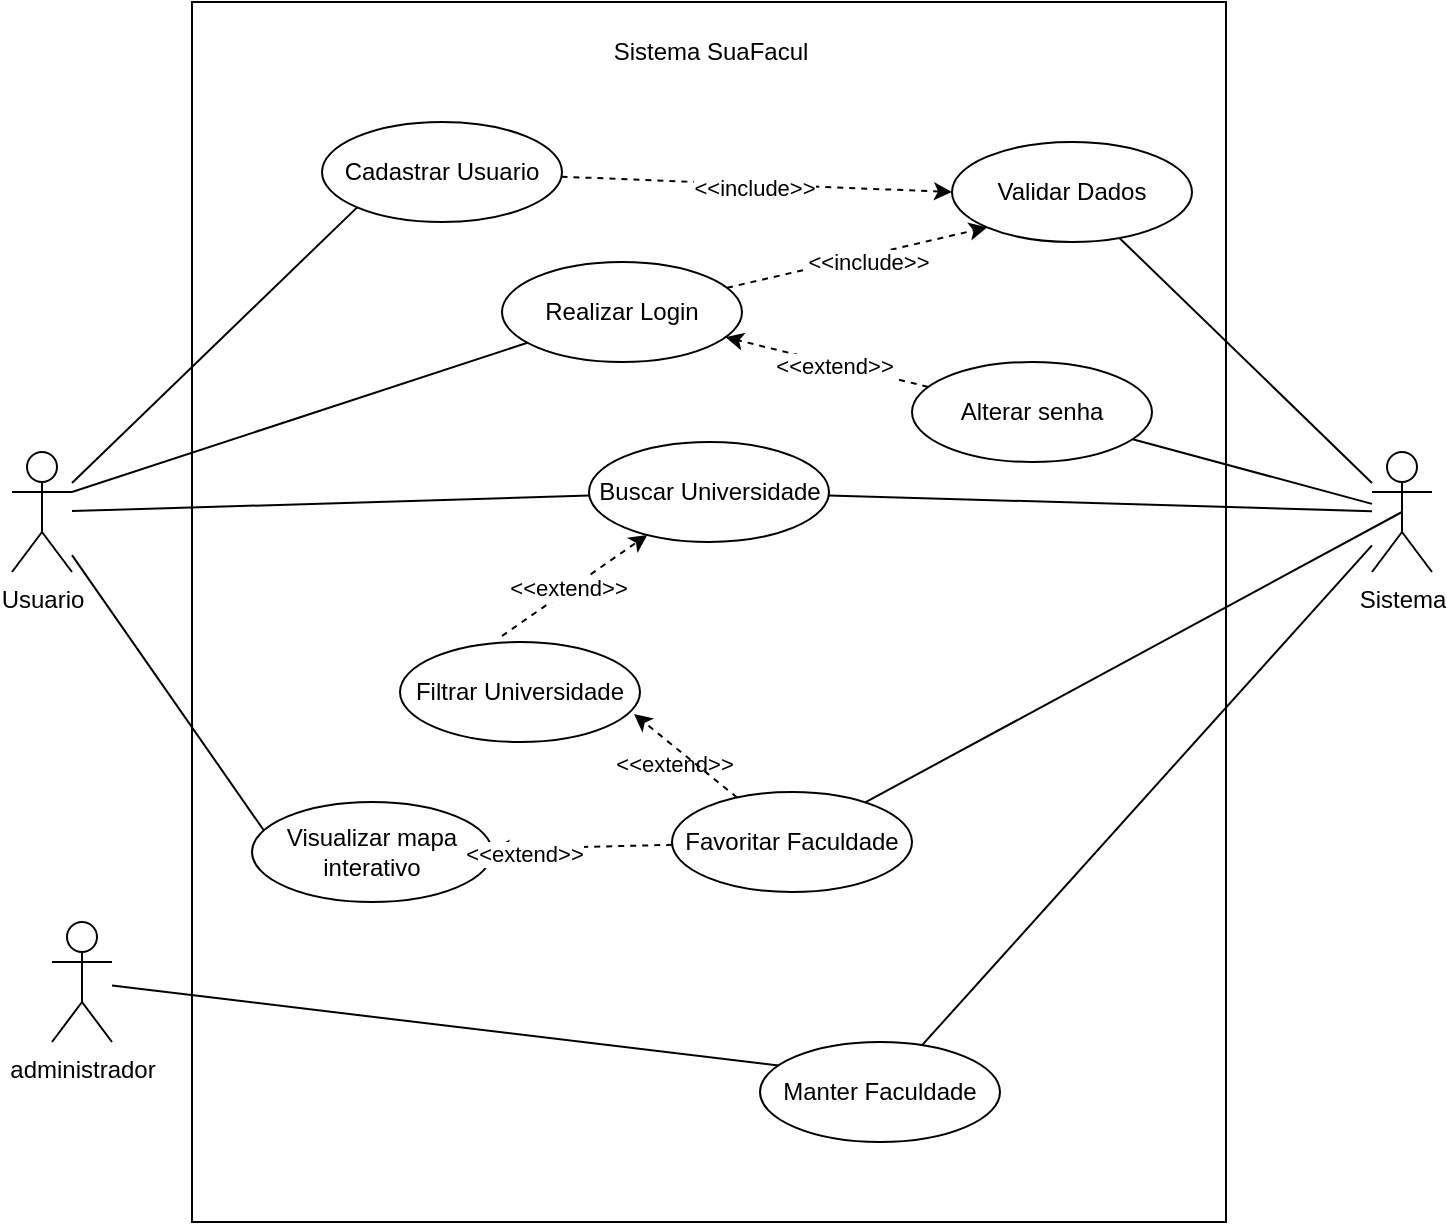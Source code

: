 <mxfile version="24.8.3">
  <diagram name="Página-1" id="t3tmQ_pUmTbTAGNb9ZGU">
    <mxGraphModel dx="1050" dy="565" grid="1" gridSize="10" guides="1" tooltips="1" connect="1" arrows="1" fold="1" page="1" pageScale="1" pageWidth="827" pageHeight="1169" math="0" shadow="0">
      <root>
        <mxCell id="0" />
        <mxCell id="1" parent="0" />
        <mxCell id="MH7_JUJhLbjzGsGCFa3Y-60" value="" style="rounded=0;whiteSpace=wrap;html=1;direction=south;" parent="1" vertex="1">
          <mxGeometry x="130" y="140" width="517" height="610" as="geometry" />
        </mxCell>
        <mxCell id="MH7_JUJhLbjzGsGCFa3Y-10" style="rounded=0;orthogonalLoop=1;jettySize=auto;html=1;entryX=1;entryY=0;entryDx=0;entryDy=0;endArrow=none;endFill=0;" parent="1" source="MH7_JUJhLbjzGsGCFa3Y-1" target="MH7_JUJhLbjzGsGCFa3Y-3" edge="1">
          <mxGeometry relative="1" as="geometry">
            <mxPoint x="155" y="390" as="sourcePoint" />
          </mxGeometry>
        </mxCell>
        <mxCell id="MH7_JUJhLbjzGsGCFa3Y-11" style="rounded=0;orthogonalLoop=1;jettySize=auto;html=1;endArrow=none;endFill=0;exitX=1;exitY=0.333;exitDx=0;exitDy=0;exitPerimeter=0;" parent="1" source="MH7_JUJhLbjzGsGCFa3Y-1" target="MH7_JUJhLbjzGsGCFa3Y-4" edge="1">
          <mxGeometry relative="1" as="geometry">
            <mxPoint x="100" y="400" as="sourcePoint" />
          </mxGeometry>
        </mxCell>
        <mxCell id="MH7_JUJhLbjzGsGCFa3Y-12" style="rounded=0;orthogonalLoop=1;jettySize=auto;html=1;entryX=0.917;entryY=0.6;entryDx=0;entryDy=0;endArrow=none;endFill=0;entryPerimeter=0;" parent="1" source="MH7_JUJhLbjzGsGCFa3Y-1" target="MH7_JUJhLbjzGsGCFa3Y-6" edge="1">
          <mxGeometry relative="1" as="geometry">
            <mxPoint x="140" y="400" as="sourcePoint" />
          </mxGeometry>
        </mxCell>
        <mxCell id="MH7_JUJhLbjzGsGCFa3Y-13" style="rounded=0;orthogonalLoop=1;jettySize=auto;html=1;endArrow=none;endFill=0;" parent="1" source="MH7_JUJhLbjzGsGCFa3Y-1" target="MH7_JUJhLbjzGsGCFa3Y-7" edge="1">
          <mxGeometry relative="1" as="geometry">
            <mxPoint x="90" y="410" as="sourcePoint" />
          </mxGeometry>
        </mxCell>
        <mxCell id="MH7_JUJhLbjzGsGCFa3Y-1" value="Usuario" style="shape=umlActor;verticalLabelPosition=bottom;verticalAlign=top;html=1;outlineConnect=0;" parent="1" vertex="1">
          <mxGeometry x="40" y="365" width="30" height="60" as="geometry" />
        </mxCell>
        <mxCell id="MH7_JUJhLbjzGsGCFa3Y-3" value="Cadastrar Usuario" style="ellipse;whiteSpace=wrap;html=1;direction=west;" parent="1" vertex="1">
          <mxGeometry x="195" y="200" width="120" height="50" as="geometry" />
        </mxCell>
        <mxCell id="MH7_JUJhLbjzGsGCFa3Y-17" style="rounded=0;orthogonalLoop=1;jettySize=auto;html=1;entryX=1;entryY=0;entryDx=0;entryDy=0;dashed=1;" parent="1" source="MH7_JUJhLbjzGsGCFa3Y-4" target="MH7_JUJhLbjzGsGCFa3Y-5" edge="1">
          <mxGeometry relative="1" as="geometry" />
        </mxCell>
        <mxCell id="MH7_JUJhLbjzGsGCFa3Y-18" value="&amp;lt;&amp;lt;include&amp;gt;&amp;gt;" style="edgeLabel;html=1;align=center;verticalAlign=middle;resizable=0;points=[];" parent="MH7_JUJhLbjzGsGCFa3Y-17" vertex="1" connectable="0">
          <mxGeometry x="0.076" y="-3" relative="1" as="geometry">
            <mxPoint x="-1" as="offset" />
          </mxGeometry>
        </mxCell>
        <mxCell id="MH7_JUJhLbjzGsGCFa3Y-4" value="Realizar Login" style="ellipse;whiteSpace=wrap;html=1;direction=west;" parent="1" vertex="1">
          <mxGeometry x="285" y="270" width="120" height="50" as="geometry" />
        </mxCell>
        <mxCell id="MH7_JUJhLbjzGsGCFa3Y-5" value="Validar Dados" style="ellipse;whiteSpace=wrap;html=1;direction=west;" parent="1" vertex="1">
          <mxGeometry x="510" y="210" width="120" height="50" as="geometry" />
        </mxCell>
        <mxCell id="MH7_JUJhLbjzGsGCFa3Y-6" value="Visualizar mapa interativo" style="ellipse;whiteSpace=wrap;html=1;direction=west;" parent="1" vertex="1">
          <mxGeometry x="160" y="540" width="120" height="50" as="geometry" />
        </mxCell>
        <mxCell id="MH7_JUJhLbjzGsGCFa3Y-7" value="Buscar Universidade" style="ellipse;whiteSpace=wrap;html=1;direction=west;" parent="1" vertex="1">
          <mxGeometry x="328.5" y="360" width="120" height="50" as="geometry" />
        </mxCell>
        <mxCell id="MH7_JUJhLbjzGsGCFa3Y-15" style="rounded=0;orthogonalLoop=1;jettySize=auto;html=1;entryX=1;entryY=0.5;entryDx=0;entryDy=0;dashed=1;" parent="1" source="MH7_JUJhLbjzGsGCFa3Y-3" target="MH7_JUJhLbjzGsGCFa3Y-5" edge="1">
          <mxGeometry relative="1" as="geometry" />
        </mxCell>
        <mxCell id="MH7_JUJhLbjzGsGCFa3Y-16" value="&amp;lt;&amp;lt;include&amp;gt;&amp;gt;" style="edgeLabel;html=1;align=center;verticalAlign=middle;resizable=0;points=[];" parent="MH7_JUJhLbjzGsGCFa3Y-15" vertex="1" connectable="0">
          <mxGeometry x="-0.019" y="-3" relative="1" as="geometry">
            <mxPoint y="-1" as="offset" />
          </mxGeometry>
        </mxCell>
        <mxCell id="MH7_JUJhLbjzGsGCFa3Y-23" style="rounded=0;orthogonalLoop=1;jettySize=auto;html=1;dashed=1;endArrow=classic;endFill=1;" parent="1" source="MH7_JUJhLbjzGsGCFa3Y-19" target="MH7_JUJhLbjzGsGCFa3Y-4" edge="1">
          <mxGeometry relative="1" as="geometry" />
        </mxCell>
        <mxCell id="MH7_JUJhLbjzGsGCFa3Y-24" value="&amp;lt;&amp;lt;extend&amp;gt;&amp;gt;" style="edgeLabel;html=1;align=center;verticalAlign=middle;resizable=0;points=[];" parent="MH7_JUJhLbjzGsGCFa3Y-23" vertex="1" connectable="0">
          <mxGeometry x="-0.075" y="1" relative="1" as="geometry">
            <mxPoint as="offset" />
          </mxGeometry>
        </mxCell>
        <mxCell id="MH7_JUJhLbjzGsGCFa3Y-19" value="Alterar senha" style="ellipse;whiteSpace=wrap;html=1;direction=west;" parent="1" vertex="1">
          <mxGeometry x="490" y="320" width="120" height="50" as="geometry" />
        </mxCell>
        <mxCell id="MH7_JUJhLbjzGsGCFa3Y-25" value="Filtrar Universidade" style="ellipse;whiteSpace=wrap;html=1;direction=west;" parent="1" vertex="1">
          <mxGeometry x="234" y="460" width="120" height="50" as="geometry" />
        </mxCell>
        <mxCell id="MH7_JUJhLbjzGsGCFa3Y-52" value="" style="rounded=0;orthogonalLoop=1;jettySize=auto;html=1;dashed=1;" parent="1" source="MH7_JUJhLbjzGsGCFa3Y-30" target="MH7_JUJhLbjzGsGCFa3Y-6" edge="1">
          <mxGeometry relative="1" as="geometry" />
        </mxCell>
        <mxCell id="MH7_JUJhLbjzGsGCFa3Y-30" value="Favoritar Faculdade" style="ellipse;whiteSpace=wrap;html=1;direction=west;" parent="1" vertex="1">
          <mxGeometry x="370" y="535" width="120" height="50" as="geometry" />
        </mxCell>
        <mxCell id="MH7_JUJhLbjzGsGCFa3Y-34" style="rounded=0;orthogonalLoop=1;jettySize=auto;html=1;entryX=0;entryY=0.5;entryDx=0;entryDy=0;" parent="1" source="MH7_JUJhLbjzGsGCFa3Y-32" target="MH7_JUJhLbjzGsGCFa3Y-33" edge="1">
          <mxGeometry relative="1" as="geometry" />
        </mxCell>
        <mxCell id="MH7_JUJhLbjzGsGCFa3Y-32" value="administrador" style="shape=umlActor;verticalLabelPosition=bottom;verticalAlign=top;html=1;outlineConnect=0;" parent="1" vertex="1">
          <mxGeometry x="60" y="600" width="30" height="60" as="geometry" />
        </mxCell>
        <mxCell id="MH7_JUJhLbjzGsGCFa3Y-33" value="Manter Faculdade" style="ellipse;whiteSpace=wrap;html=1;direction=west;" parent="1" vertex="1">
          <mxGeometry x="414" y="660" width="120" height="50" as="geometry" />
        </mxCell>
        <mxCell id="MH7_JUJhLbjzGsGCFa3Y-38" style="rounded=0;orthogonalLoop=1;jettySize=auto;html=1;endArrow=none;endFill=0;" parent="1" source="MH7_JUJhLbjzGsGCFa3Y-36" target="MH7_JUJhLbjzGsGCFa3Y-33" edge="1">
          <mxGeometry relative="1" as="geometry" />
        </mxCell>
        <mxCell id="MH7_JUJhLbjzGsGCFa3Y-39" value="" style="rounded=0;orthogonalLoop=1;jettySize=auto;html=1;endArrow=none;endFill=0;" parent="1" source="MH7_JUJhLbjzGsGCFa3Y-36" target="MH7_JUJhLbjzGsGCFa3Y-19" edge="1">
          <mxGeometry relative="1" as="geometry" />
        </mxCell>
        <mxCell id="MH7_JUJhLbjzGsGCFa3Y-41" style="rounded=0;orthogonalLoop=1;jettySize=auto;html=1;endArrow=none;endFill=0;" parent="1" source="MH7_JUJhLbjzGsGCFa3Y-36" target="MH7_JUJhLbjzGsGCFa3Y-7" edge="1">
          <mxGeometry relative="1" as="geometry" />
        </mxCell>
        <mxCell id="MH7_JUJhLbjzGsGCFa3Y-42" style="rounded=0;orthogonalLoop=1;jettySize=auto;html=1;endArrow=none;endFill=0;" parent="1" source="MH7_JUJhLbjzGsGCFa3Y-36" target="MH7_JUJhLbjzGsGCFa3Y-5" edge="1">
          <mxGeometry relative="1" as="geometry" />
        </mxCell>
        <mxCell id="MH7_JUJhLbjzGsGCFa3Y-36" value="Sistema" style="shape=umlActor;verticalLabelPosition=bottom;verticalAlign=top;html=1;outlineConnect=0;" parent="1" vertex="1">
          <mxGeometry x="720" y="365" width="30" height="60" as="geometry" />
        </mxCell>
        <mxCell id="MH7_JUJhLbjzGsGCFa3Y-45" style="rounded=0;orthogonalLoop=1;jettySize=auto;html=1;dashed=1;endArrow=classic;endFill=1;exitX=0.575;exitY=1.06;exitDx=0;exitDy=0;exitPerimeter=0;" parent="1" source="MH7_JUJhLbjzGsGCFa3Y-25" target="MH7_JUJhLbjzGsGCFa3Y-7" edge="1">
          <mxGeometry relative="1" as="geometry">
            <mxPoint x="509.89" y="439.55" as="sourcePoint" />
            <mxPoint x="408.89" y="415.55" as="targetPoint" />
          </mxGeometry>
        </mxCell>
        <mxCell id="MH7_JUJhLbjzGsGCFa3Y-46" value="&amp;lt;&amp;lt;extend&amp;gt;&amp;gt;" style="edgeLabel;html=1;align=center;verticalAlign=middle;resizable=0;points=[];" parent="MH7_JUJhLbjzGsGCFa3Y-45" vertex="1" connectable="0">
          <mxGeometry x="-0.075" y="1" relative="1" as="geometry">
            <mxPoint as="offset" />
          </mxGeometry>
        </mxCell>
        <mxCell id="MH7_JUJhLbjzGsGCFa3Y-54" value="&amp;lt;&amp;lt;extend&amp;gt;&amp;gt;" style="edgeLabel;html=1;align=center;verticalAlign=middle;resizable=0;points=[];" parent="MH7_JUJhLbjzGsGCFa3Y-45" vertex="1" connectable="0">
          <mxGeometry x="-0.075" y="1" relative="1" as="geometry">
            <mxPoint x="-22" y="133" as="offset" />
          </mxGeometry>
        </mxCell>
        <mxCell id="MH7_JUJhLbjzGsGCFa3Y-57" value="&amp;lt;&amp;lt;extend&amp;gt;&amp;gt;" style="edgeLabel;html=1;align=center;verticalAlign=middle;resizable=0;points=[];" parent="MH7_JUJhLbjzGsGCFa3Y-45" vertex="1" connectable="0">
          <mxGeometry x="-0.075" y="1" relative="1" as="geometry">
            <mxPoint x="53" y="88" as="offset" />
          </mxGeometry>
        </mxCell>
        <mxCell id="MH7_JUJhLbjzGsGCFa3Y-55" style="rounded=0;orthogonalLoop=1;jettySize=auto;html=1;entryX=0.5;entryY=0.5;entryDx=0;entryDy=0;entryPerimeter=0;endArrow=none;endFill=0;" parent="1" source="MH7_JUJhLbjzGsGCFa3Y-30" target="MH7_JUJhLbjzGsGCFa3Y-36" edge="1">
          <mxGeometry relative="1" as="geometry" />
        </mxCell>
        <mxCell id="MH7_JUJhLbjzGsGCFa3Y-56" style="rounded=0;orthogonalLoop=1;jettySize=auto;html=1;entryX=0.025;entryY=0.28;entryDx=0;entryDy=0;entryPerimeter=0;dashed=1;" parent="1" source="MH7_JUJhLbjzGsGCFa3Y-30" target="MH7_JUJhLbjzGsGCFa3Y-25" edge="1">
          <mxGeometry relative="1" as="geometry" />
        </mxCell>
        <mxCell id="MH7_JUJhLbjzGsGCFa3Y-61" value="Sistema SuaFacul" style="text;html=1;align=center;verticalAlign=middle;resizable=0;points=[];autosize=1;strokeColor=none;fillColor=none;" parent="1" vertex="1">
          <mxGeometry x="328.5" y="150" width="120" height="30" as="geometry" />
        </mxCell>
      </root>
    </mxGraphModel>
  </diagram>
</mxfile>
